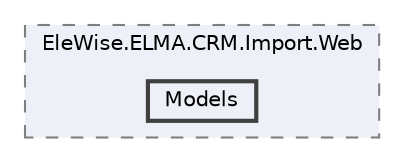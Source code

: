 digraph "Web/Modules/EleWise.ELMA.CRM.Import.Web/Models"
{
 // LATEX_PDF_SIZE
  bgcolor="transparent";
  edge [fontname=Helvetica,fontsize=10,labelfontname=Helvetica,labelfontsize=10];
  node [fontname=Helvetica,fontsize=10,shape=box,height=0.2,width=0.4];
  compound=true
  subgraph clusterdir_85204712fcbc4f76f67895174d65530b {
    graph [ bgcolor="#edf0f7", pencolor="grey50", label="EleWise.ELMA.CRM.Import.Web", fontname=Helvetica,fontsize=10 style="filled,dashed", URL="dir_85204712fcbc4f76f67895174d65530b.html",tooltip=""]
  dir_51e97de68ced8dfe5c66bf0cc0ea1676 [label="Models", fillcolor="#edf0f7", color="grey25", style="filled,bold", URL="dir_51e97de68ced8dfe5c66bf0cc0ea1676.html",tooltip=""];
  }
}

